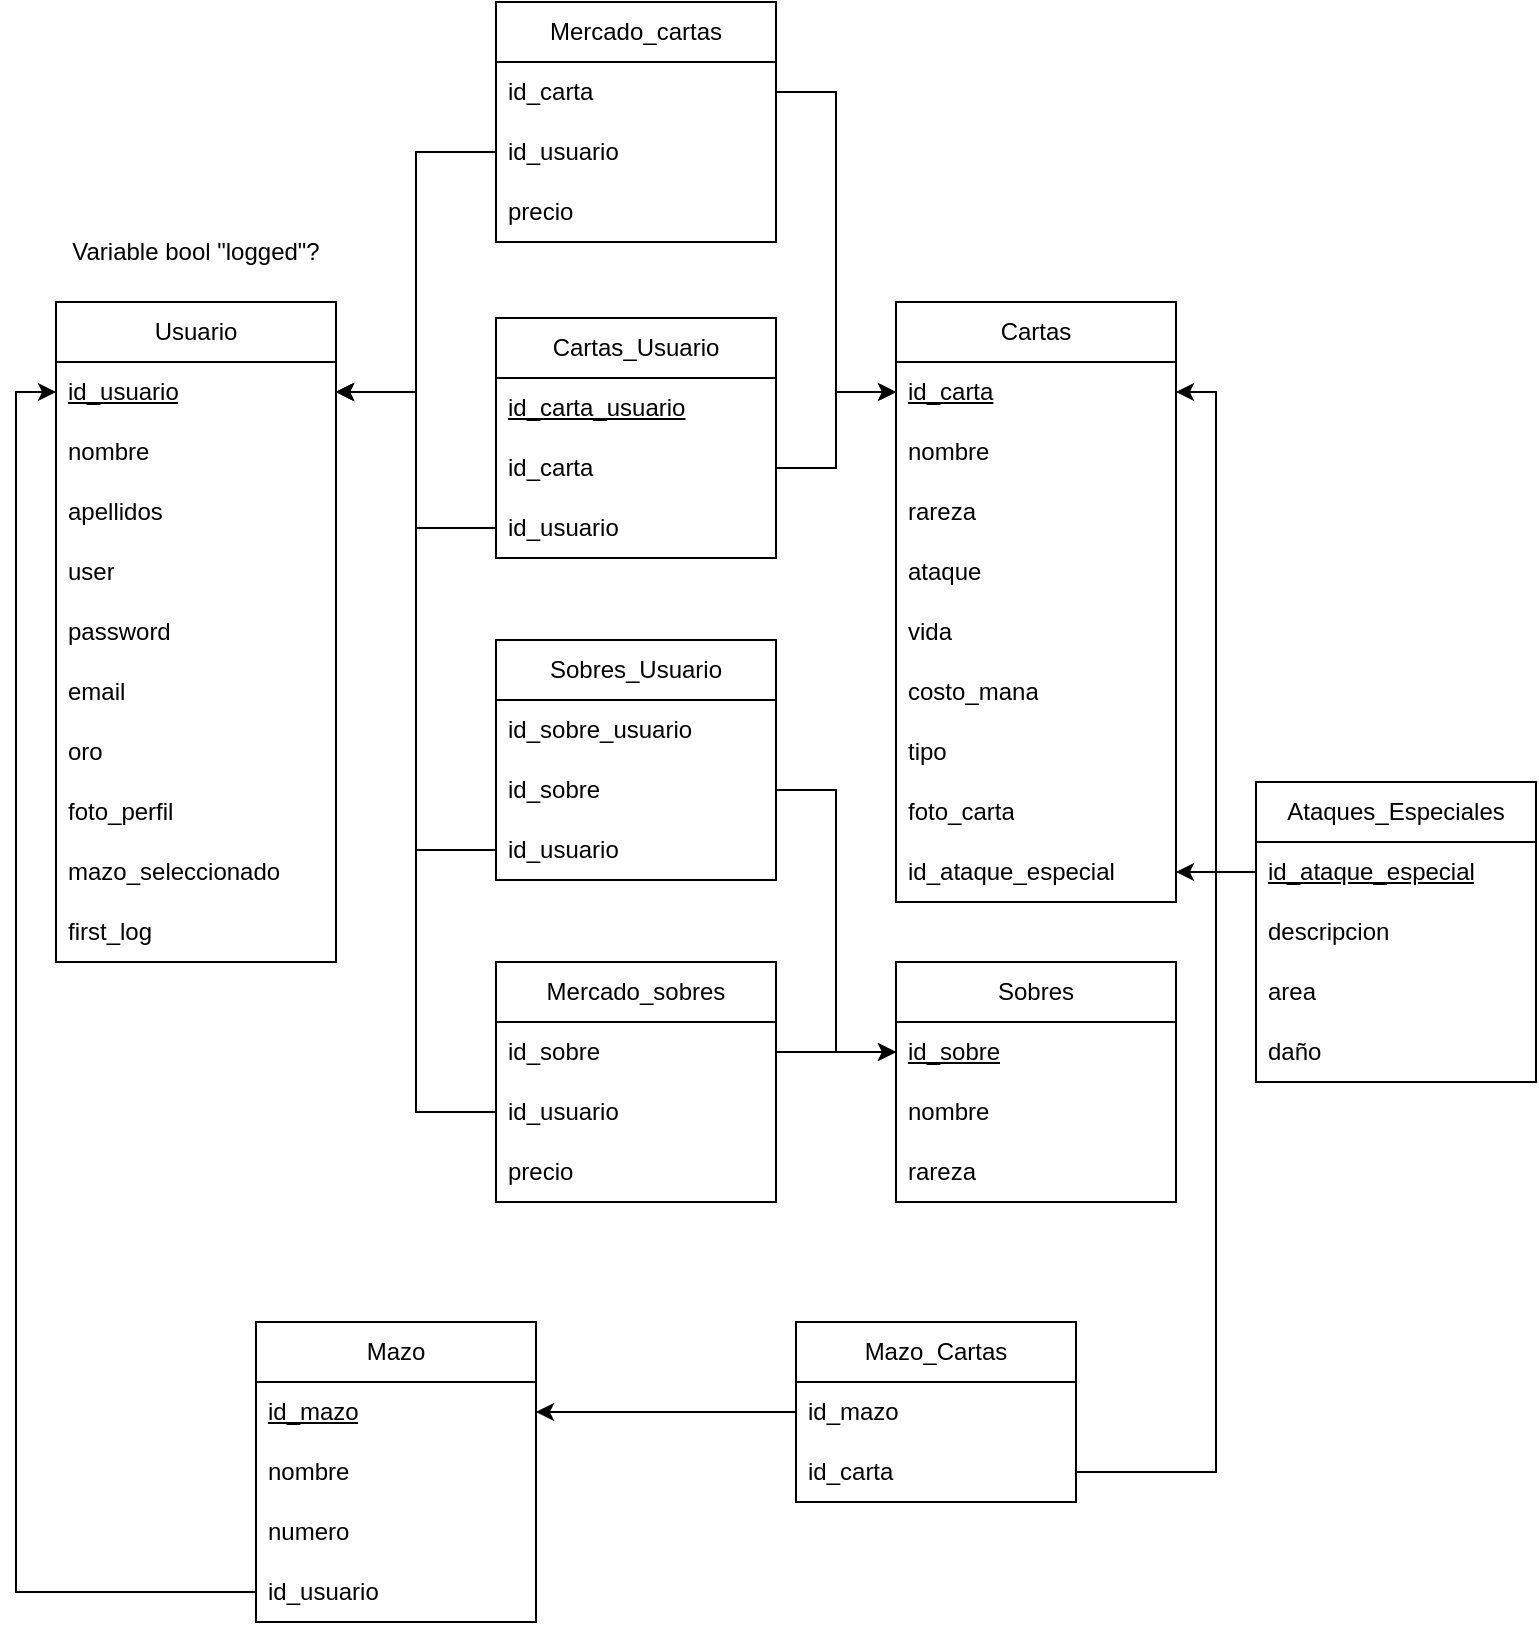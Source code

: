 <mxfile version="23.1.6" type="device">
  <diagram name="Página-1" id="8Rh8TaldC5bqIKxcD06b">
    <mxGraphModel dx="1050" dy="1733" grid="1" gridSize="10" guides="1" tooltips="1" connect="1" arrows="1" fold="1" page="1" pageScale="1" pageWidth="827" pageHeight="1169" math="0" shadow="0">
      <root>
        <mxCell id="0" />
        <mxCell id="1" parent="0" />
        <mxCell id="Ns8RzgzaMJ_QIvP4mt8l-1" value="Usuario" style="swimlane;fontStyle=0;childLayout=stackLayout;horizontal=1;startSize=30;horizontalStack=0;resizeParent=1;resizeParentMax=0;resizeLast=0;collapsible=1;marginBottom=0;whiteSpace=wrap;html=1;" parent="1" vertex="1">
          <mxGeometry x="60" y="90" width="140" height="330" as="geometry" />
        </mxCell>
        <mxCell id="Ns8RzgzaMJ_QIvP4mt8l-12" value="&lt;u&gt;id_usuario&lt;/u&gt;" style="text;strokeColor=none;fillColor=none;align=left;verticalAlign=middle;spacingLeft=4;spacingRight=4;overflow=hidden;points=[[0,0.5],[1,0.5]];portConstraint=eastwest;rotatable=0;whiteSpace=wrap;html=1;" parent="Ns8RzgzaMJ_QIvP4mt8l-1" vertex="1">
          <mxGeometry y="30" width="140" height="30" as="geometry" />
        </mxCell>
        <mxCell id="Ns8RzgzaMJ_QIvP4mt8l-2" value="nombre" style="text;strokeColor=none;fillColor=none;align=left;verticalAlign=middle;spacingLeft=4;spacingRight=4;overflow=hidden;points=[[0,0.5],[1,0.5]];portConstraint=eastwest;rotatable=0;whiteSpace=wrap;html=1;" parent="Ns8RzgzaMJ_QIvP4mt8l-1" vertex="1">
          <mxGeometry y="60" width="140" height="30" as="geometry" />
        </mxCell>
        <mxCell id="Ns8RzgzaMJ_QIvP4mt8l-14" value="apellidos" style="text;strokeColor=none;fillColor=none;align=left;verticalAlign=middle;spacingLeft=4;spacingRight=4;overflow=hidden;points=[[0,0.5],[1,0.5]];portConstraint=eastwest;rotatable=0;whiteSpace=wrap;html=1;" parent="Ns8RzgzaMJ_QIvP4mt8l-1" vertex="1">
          <mxGeometry y="90" width="140" height="30" as="geometry" />
        </mxCell>
        <mxCell id="Ns8RzgzaMJ_QIvP4mt8l-4" value="user" style="text;strokeColor=none;fillColor=none;align=left;verticalAlign=middle;spacingLeft=4;spacingRight=4;overflow=hidden;points=[[0,0.5],[1,0.5]];portConstraint=eastwest;rotatable=0;whiteSpace=wrap;html=1;" parent="Ns8RzgzaMJ_QIvP4mt8l-1" vertex="1">
          <mxGeometry y="120" width="140" height="30" as="geometry" />
        </mxCell>
        <mxCell id="Ns8RzgzaMJ_QIvP4mt8l-5" value="password" style="text;strokeColor=none;fillColor=none;align=left;verticalAlign=middle;spacingLeft=4;spacingRight=4;overflow=hidden;points=[[0,0.5],[1,0.5]];portConstraint=eastwest;rotatable=0;whiteSpace=wrap;html=1;" parent="Ns8RzgzaMJ_QIvP4mt8l-1" vertex="1">
          <mxGeometry y="150" width="140" height="30" as="geometry" />
        </mxCell>
        <mxCell id="Ns8RzgzaMJ_QIvP4mt8l-6" value="email" style="text;strokeColor=none;fillColor=none;align=left;verticalAlign=middle;spacingLeft=4;spacingRight=4;overflow=hidden;points=[[0,0.5],[1,0.5]];portConstraint=eastwest;rotatable=0;whiteSpace=wrap;html=1;" parent="Ns8RzgzaMJ_QIvP4mt8l-1" vertex="1">
          <mxGeometry y="180" width="140" height="30" as="geometry" />
        </mxCell>
        <mxCell id="Ns8RzgzaMJ_QIvP4mt8l-16" value="oro" style="text;strokeColor=none;fillColor=none;align=left;verticalAlign=middle;spacingLeft=4;spacingRight=4;overflow=hidden;points=[[0,0.5],[1,0.5]];portConstraint=eastwest;rotatable=0;whiteSpace=wrap;html=1;" parent="Ns8RzgzaMJ_QIvP4mt8l-1" vertex="1">
          <mxGeometry y="210" width="140" height="30" as="geometry" />
        </mxCell>
        <mxCell id="Ns8RzgzaMJ_QIvP4mt8l-18" value="foto_perfil" style="text;strokeColor=none;fillColor=none;align=left;verticalAlign=middle;spacingLeft=4;spacingRight=4;overflow=hidden;points=[[0,0.5],[1,0.5]];portConstraint=eastwest;rotatable=0;whiteSpace=wrap;html=1;" parent="Ns8RzgzaMJ_QIvP4mt8l-1" vertex="1">
          <mxGeometry y="240" width="140" height="30" as="geometry" />
        </mxCell>
        <mxCell id="-MSP2CegwJGiO8olLoE--1" value="mazo_seleccionado" style="text;strokeColor=none;fillColor=none;align=left;verticalAlign=middle;spacingLeft=4;spacingRight=4;overflow=hidden;points=[[0,0.5],[1,0.5]];portConstraint=eastwest;rotatable=0;whiteSpace=wrap;html=1;" parent="Ns8RzgzaMJ_QIvP4mt8l-1" vertex="1">
          <mxGeometry y="270" width="140" height="30" as="geometry" />
        </mxCell>
        <mxCell id="AtJvcEP8EGKitVutgksQ-8" value="first_log" style="text;strokeColor=none;fillColor=none;align=left;verticalAlign=middle;spacingLeft=4;spacingRight=4;overflow=hidden;points=[[0,0.5],[1,0.5]];portConstraint=eastwest;rotatable=0;whiteSpace=wrap;html=1;" vertex="1" parent="Ns8RzgzaMJ_QIvP4mt8l-1">
          <mxGeometry y="300" width="140" height="30" as="geometry" />
        </mxCell>
        <mxCell id="Ns8RzgzaMJ_QIvP4mt8l-7" value="Cartas" style="swimlane;fontStyle=0;childLayout=stackLayout;horizontal=1;startSize=30;horizontalStack=0;resizeParent=1;resizeParentMax=0;resizeLast=0;collapsible=1;marginBottom=0;whiteSpace=wrap;html=1;" parent="1" vertex="1">
          <mxGeometry x="480" y="90" width="140" height="300" as="geometry" />
        </mxCell>
        <mxCell id="Ns8RzgzaMJ_QIvP4mt8l-13" value="&lt;u&gt;id_carta&lt;/u&gt;" style="text;strokeColor=none;fillColor=none;align=left;verticalAlign=middle;spacingLeft=4;spacingRight=4;overflow=hidden;points=[[0,0.5],[1,0.5]];portConstraint=eastwest;rotatable=0;whiteSpace=wrap;html=1;" parent="Ns8RzgzaMJ_QIvP4mt8l-7" vertex="1">
          <mxGeometry y="30" width="140" height="30" as="geometry" />
        </mxCell>
        <mxCell id="Ns8RzgzaMJ_QIvP4mt8l-8" value="nombre" style="text;strokeColor=none;fillColor=none;align=left;verticalAlign=middle;spacingLeft=4;spacingRight=4;overflow=hidden;points=[[0,0.5],[1,0.5]];portConstraint=eastwest;rotatable=0;whiteSpace=wrap;html=1;" parent="Ns8RzgzaMJ_QIvP4mt8l-7" vertex="1">
          <mxGeometry y="60" width="140" height="30" as="geometry" />
        </mxCell>
        <mxCell id="Ns8RzgzaMJ_QIvP4mt8l-9" value="rareza" style="text;strokeColor=none;fillColor=none;align=left;verticalAlign=middle;spacingLeft=4;spacingRight=4;overflow=hidden;points=[[0,0.5],[1,0.5]];portConstraint=eastwest;rotatable=0;whiteSpace=wrap;html=1;" parent="Ns8RzgzaMJ_QIvP4mt8l-7" vertex="1">
          <mxGeometry y="90" width="140" height="30" as="geometry" />
        </mxCell>
        <mxCell id="Ns8RzgzaMJ_QIvP4mt8l-10" value="ataque" style="text;strokeColor=none;fillColor=none;align=left;verticalAlign=middle;spacingLeft=4;spacingRight=4;overflow=hidden;points=[[0,0.5],[1,0.5]];portConstraint=eastwest;rotatable=0;whiteSpace=wrap;html=1;" parent="Ns8RzgzaMJ_QIvP4mt8l-7" vertex="1">
          <mxGeometry y="120" width="140" height="30" as="geometry" />
        </mxCell>
        <mxCell id="Ns8RzgzaMJ_QIvP4mt8l-55" value="vida" style="text;strokeColor=none;fillColor=none;align=left;verticalAlign=middle;spacingLeft=4;spacingRight=4;overflow=hidden;points=[[0,0.5],[1,0.5]];portConstraint=eastwest;rotatable=0;whiteSpace=wrap;html=1;" parent="Ns8RzgzaMJ_QIvP4mt8l-7" vertex="1">
          <mxGeometry y="150" width="140" height="30" as="geometry" />
        </mxCell>
        <mxCell id="Ns8RzgzaMJ_QIvP4mt8l-15" value="costo_mana" style="text;strokeColor=none;fillColor=none;align=left;verticalAlign=middle;spacingLeft=4;spacingRight=4;overflow=hidden;points=[[0,0.5],[1,0.5]];portConstraint=eastwest;rotatable=0;whiteSpace=wrap;html=1;" parent="Ns8RzgzaMJ_QIvP4mt8l-7" vertex="1">
          <mxGeometry y="180" width="140" height="30" as="geometry" />
        </mxCell>
        <mxCell id="Ns8RzgzaMJ_QIvP4mt8l-17" value="tipo" style="text;strokeColor=none;fillColor=none;align=left;verticalAlign=middle;spacingLeft=4;spacingRight=4;overflow=hidden;points=[[0,0.5],[1,0.5]];portConstraint=eastwest;rotatable=0;whiteSpace=wrap;html=1;" parent="Ns8RzgzaMJ_QIvP4mt8l-7" vertex="1">
          <mxGeometry y="210" width="140" height="30" as="geometry" />
        </mxCell>
        <mxCell id="Ns8RzgzaMJ_QIvP4mt8l-20" value="foto_carta" style="text;strokeColor=none;fillColor=none;align=left;verticalAlign=middle;spacingLeft=4;spacingRight=4;overflow=hidden;points=[[0,0.5],[1,0.5]];portConstraint=eastwest;rotatable=0;whiteSpace=wrap;html=1;" parent="Ns8RzgzaMJ_QIvP4mt8l-7" vertex="1">
          <mxGeometry y="240" width="140" height="30" as="geometry" />
        </mxCell>
        <mxCell id="AtJvcEP8EGKitVutgksQ-1" value="id_ataque_especial" style="text;strokeColor=none;fillColor=none;align=left;verticalAlign=middle;spacingLeft=4;spacingRight=4;overflow=hidden;points=[[0,0.5],[1,0.5]];portConstraint=eastwest;rotatable=0;whiteSpace=wrap;html=1;" vertex="1" parent="Ns8RzgzaMJ_QIvP4mt8l-7">
          <mxGeometry y="270" width="140" height="30" as="geometry" />
        </mxCell>
        <mxCell id="Ns8RzgzaMJ_QIvP4mt8l-22" value="Cartas_Usuario" style="swimlane;fontStyle=0;childLayout=stackLayout;horizontal=1;startSize=30;horizontalStack=0;resizeParent=1;resizeParentMax=0;resizeLast=0;collapsible=1;marginBottom=0;whiteSpace=wrap;html=1;" parent="1" vertex="1">
          <mxGeometry x="280" y="98" width="140" height="120" as="geometry" />
        </mxCell>
        <mxCell id="Ns8RzgzaMJ_QIvP4mt8l-23" value="&lt;u&gt;id_carta_usuario&lt;/u&gt;" style="text;strokeColor=none;fillColor=none;align=left;verticalAlign=middle;spacingLeft=4;spacingRight=4;overflow=hidden;points=[[0,0.5],[1,0.5]];portConstraint=eastwest;rotatable=0;whiteSpace=wrap;html=1;" parent="Ns8RzgzaMJ_QIvP4mt8l-22" vertex="1">
          <mxGeometry y="30" width="140" height="30" as="geometry" />
        </mxCell>
        <mxCell id="Ns8RzgzaMJ_QIvP4mt8l-24" value="id_carta" style="text;strokeColor=none;fillColor=none;align=left;verticalAlign=middle;spacingLeft=4;spacingRight=4;overflow=hidden;points=[[0,0.5],[1,0.5]];portConstraint=eastwest;rotatable=0;whiteSpace=wrap;html=1;" parent="Ns8RzgzaMJ_QIvP4mt8l-22" vertex="1">
          <mxGeometry y="60" width="140" height="30" as="geometry" />
        </mxCell>
        <mxCell id="Ns8RzgzaMJ_QIvP4mt8l-25" value="id_usuario" style="text;strokeColor=none;fillColor=none;align=left;verticalAlign=middle;spacingLeft=4;spacingRight=4;overflow=hidden;points=[[0,0.5],[1,0.5]];portConstraint=eastwest;rotatable=0;whiteSpace=wrap;html=1;" parent="Ns8RzgzaMJ_QIvP4mt8l-22" vertex="1">
          <mxGeometry y="90" width="140" height="30" as="geometry" />
        </mxCell>
        <mxCell id="Ns8RzgzaMJ_QIvP4mt8l-27" value="Variable bool &quot;logged&quot;?" style="text;html=1;align=center;verticalAlign=middle;whiteSpace=wrap;rounded=0;" parent="1" vertex="1">
          <mxGeometry x="65" y="50" width="130" height="30" as="geometry" />
        </mxCell>
        <mxCell id="Ns8RzgzaMJ_QIvP4mt8l-28" value="Sobres" style="swimlane;fontStyle=0;childLayout=stackLayout;horizontal=1;startSize=30;horizontalStack=0;resizeParent=1;resizeParentMax=0;resizeLast=0;collapsible=1;marginBottom=0;whiteSpace=wrap;html=1;" parent="1" vertex="1">
          <mxGeometry x="480" y="420" width="140" height="120" as="geometry" />
        </mxCell>
        <mxCell id="Ns8RzgzaMJ_QIvP4mt8l-29" value="&lt;u&gt;id_sobre&lt;/u&gt;" style="text;strokeColor=none;fillColor=none;align=left;verticalAlign=middle;spacingLeft=4;spacingRight=4;overflow=hidden;points=[[0,0.5],[1,0.5]];portConstraint=eastwest;rotatable=0;whiteSpace=wrap;html=1;" parent="Ns8RzgzaMJ_QIvP4mt8l-28" vertex="1">
          <mxGeometry y="30" width="140" height="30" as="geometry" />
        </mxCell>
        <mxCell id="Ns8RzgzaMJ_QIvP4mt8l-30" value="nombre" style="text;strokeColor=none;fillColor=none;align=left;verticalAlign=middle;spacingLeft=4;spacingRight=4;overflow=hidden;points=[[0,0.5],[1,0.5]];portConstraint=eastwest;rotatable=0;whiteSpace=wrap;html=1;" parent="Ns8RzgzaMJ_QIvP4mt8l-28" vertex="1">
          <mxGeometry y="60" width="140" height="30" as="geometry" />
        </mxCell>
        <mxCell id="Ns8RzgzaMJ_QIvP4mt8l-31" value="rareza" style="text;strokeColor=none;fillColor=none;align=left;verticalAlign=middle;spacingLeft=4;spacingRight=4;overflow=hidden;points=[[0,0.5],[1,0.5]];portConstraint=eastwest;rotatable=0;whiteSpace=wrap;html=1;" parent="Ns8RzgzaMJ_QIvP4mt8l-28" vertex="1">
          <mxGeometry y="90" width="140" height="30" as="geometry" />
        </mxCell>
        <mxCell id="Ns8RzgzaMJ_QIvP4mt8l-32" value="Sobres_Usuario" style="swimlane;fontStyle=0;childLayout=stackLayout;horizontal=1;startSize=30;horizontalStack=0;resizeParent=1;resizeParentMax=0;resizeLast=0;collapsible=1;marginBottom=0;whiteSpace=wrap;html=1;" parent="1" vertex="1">
          <mxGeometry x="280" y="259" width="140" height="120" as="geometry" />
        </mxCell>
        <mxCell id="Ns8RzgzaMJ_QIvP4mt8l-33" value="id_sobre_usuario" style="text;strokeColor=none;fillColor=none;align=left;verticalAlign=middle;spacingLeft=4;spacingRight=4;overflow=hidden;points=[[0,0.5],[1,0.5]];portConstraint=eastwest;rotatable=0;whiteSpace=wrap;html=1;" parent="Ns8RzgzaMJ_QIvP4mt8l-32" vertex="1">
          <mxGeometry y="30" width="140" height="30" as="geometry" />
        </mxCell>
        <mxCell id="Ns8RzgzaMJ_QIvP4mt8l-34" value="id_sobre" style="text;strokeColor=none;fillColor=none;align=left;verticalAlign=middle;spacingLeft=4;spacingRight=4;overflow=hidden;points=[[0,0.5],[1,0.5]];portConstraint=eastwest;rotatable=0;whiteSpace=wrap;html=1;" parent="Ns8RzgzaMJ_QIvP4mt8l-32" vertex="1">
          <mxGeometry y="60" width="140" height="30" as="geometry" />
        </mxCell>
        <mxCell id="Ns8RzgzaMJ_QIvP4mt8l-35" value="id_usuario" style="text;strokeColor=none;fillColor=none;align=left;verticalAlign=middle;spacingLeft=4;spacingRight=4;overflow=hidden;points=[[0,0.5],[1,0.5]];portConstraint=eastwest;rotatable=0;whiteSpace=wrap;html=1;" parent="Ns8RzgzaMJ_QIvP4mt8l-32" vertex="1">
          <mxGeometry y="90" width="140" height="30" as="geometry" />
        </mxCell>
        <mxCell id="Ns8RzgzaMJ_QIvP4mt8l-36" style="edgeStyle=orthogonalEdgeStyle;rounded=0;orthogonalLoop=1;jettySize=auto;html=1;entryX=1;entryY=0.5;entryDx=0;entryDy=0;" parent="1" source="Ns8RzgzaMJ_QIvP4mt8l-25" target="Ns8RzgzaMJ_QIvP4mt8l-12" edge="1">
          <mxGeometry relative="1" as="geometry" />
        </mxCell>
        <mxCell id="Ns8RzgzaMJ_QIvP4mt8l-37" style="edgeStyle=orthogonalEdgeStyle;rounded=0;orthogonalLoop=1;jettySize=auto;html=1;entryX=0;entryY=0.5;entryDx=0;entryDy=0;" parent="1" source="Ns8RzgzaMJ_QIvP4mt8l-24" target="Ns8RzgzaMJ_QIvP4mt8l-13" edge="1">
          <mxGeometry relative="1" as="geometry" />
        </mxCell>
        <mxCell id="Ns8RzgzaMJ_QIvP4mt8l-38" style="edgeStyle=orthogonalEdgeStyle;rounded=0;orthogonalLoop=1;jettySize=auto;html=1;entryX=1;entryY=0.5;entryDx=0;entryDy=0;" parent="1" source="Ns8RzgzaMJ_QIvP4mt8l-35" target="Ns8RzgzaMJ_QIvP4mt8l-12" edge="1">
          <mxGeometry relative="1" as="geometry" />
        </mxCell>
        <mxCell id="Ns8RzgzaMJ_QIvP4mt8l-39" style="edgeStyle=orthogonalEdgeStyle;rounded=0;orthogonalLoop=1;jettySize=auto;html=1;entryX=0;entryY=0.5;entryDx=0;entryDy=0;" parent="1" source="Ns8RzgzaMJ_QIvP4mt8l-34" target="Ns8RzgzaMJ_QIvP4mt8l-29" edge="1">
          <mxGeometry relative="1" as="geometry" />
        </mxCell>
        <mxCell id="Ns8RzgzaMJ_QIvP4mt8l-41" value="Mercado_cartas" style="swimlane;fontStyle=0;childLayout=stackLayout;horizontal=1;startSize=30;horizontalStack=0;resizeParent=1;resizeParentMax=0;resizeLast=0;collapsible=1;marginBottom=0;whiteSpace=wrap;html=1;" parent="1" vertex="1">
          <mxGeometry x="280" y="-60" width="140" height="120" as="geometry" />
        </mxCell>
        <mxCell id="Ns8RzgzaMJ_QIvP4mt8l-42" value="id_carta" style="text;strokeColor=none;fillColor=none;align=left;verticalAlign=middle;spacingLeft=4;spacingRight=4;overflow=hidden;points=[[0,0.5],[1,0.5]];portConstraint=eastwest;rotatable=0;whiteSpace=wrap;html=1;" parent="Ns8RzgzaMJ_QIvP4mt8l-41" vertex="1">
          <mxGeometry y="30" width="140" height="30" as="geometry" />
        </mxCell>
        <mxCell id="Ns8RzgzaMJ_QIvP4mt8l-43" value="id_usuario" style="text;strokeColor=none;fillColor=none;align=left;verticalAlign=middle;spacingLeft=4;spacingRight=4;overflow=hidden;points=[[0,0.5],[1,0.5]];portConstraint=eastwest;rotatable=0;whiteSpace=wrap;html=1;" parent="Ns8RzgzaMJ_QIvP4mt8l-41" vertex="1">
          <mxGeometry y="60" width="140" height="30" as="geometry" />
        </mxCell>
        <mxCell id="Ns8RzgzaMJ_QIvP4mt8l-44" value="precio" style="text;strokeColor=none;fillColor=none;align=left;verticalAlign=middle;spacingLeft=4;spacingRight=4;overflow=hidden;points=[[0,0.5],[1,0.5]];portConstraint=eastwest;rotatable=0;whiteSpace=wrap;html=1;" parent="Ns8RzgzaMJ_QIvP4mt8l-41" vertex="1">
          <mxGeometry y="90" width="140" height="30" as="geometry" />
        </mxCell>
        <mxCell id="Ns8RzgzaMJ_QIvP4mt8l-45" style="edgeStyle=orthogonalEdgeStyle;rounded=0;orthogonalLoop=1;jettySize=auto;html=1;entryX=1;entryY=0.5;entryDx=0;entryDy=0;" parent="1" source="Ns8RzgzaMJ_QIvP4mt8l-43" target="Ns8RzgzaMJ_QIvP4mt8l-12" edge="1">
          <mxGeometry relative="1" as="geometry" />
        </mxCell>
        <mxCell id="Ns8RzgzaMJ_QIvP4mt8l-46" style="edgeStyle=orthogonalEdgeStyle;rounded=0;orthogonalLoop=1;jettySize=auto;html=1;entryX=0;entryY=0.5;entryDx=0;entryDy=0;" parent="1" source="Ns8RzgzaMJ_QIvP4mt8l-42" target="Ns8RzgzaMJ_QIvP4mt8l-13" edge="1">
          <mxGeometry relative="1" as="geometry" />
        </mxCell>
        <mxCell id="Ns8RzgzaMJ_QIvP4mt8l-47" value="Mercado_sobres" style="swimlane;fontStyle=0;childLayout=stackLayout;horizontal=1;startSize=30;horizontalStack=0;resizeParent=1;resizeParentMax=0;resizeLast=0;collapsible=1;marginBottom=0;whiteSpace=wrap;html=1;" parent="1" vertex="1">
          <mxGeometry x="280" y="420" width="140" height="120" as="geometry" />
        </mxCell>
        <mxCell id="Ns8RzgzaMJ_QIvP4mt8l-48" value="id_sobre" style="text;strokeColor=none;fillColor=none;align=left;verticalAlign=middle;spacingLeft=4;spacingRight=4;overflow=hidden;points=[[0,0.5],[1,0.5]];portConstraint=eastwest;rotatable=0;whiteSpace=wrap;html=1;" parent="Ns8RzgzaMJ_QIvP4mt8l-47" vertex="1">
          <mxGeometry y="30" width="140" height="30" as="geometry" />
        </mxCell>
        <mxCell id="Ns8RzgzaMJ_QIvP4mt8l-49" value="id_usuario" style="text;strokeColor=none;fillColor=none;align=left;verticalAlign=middle;spacingLeft=4;spacingRight=4;overflow=hidden;points=[[0,0.5],[1,0.5]];portConstraint=eastwest;rotatable=0;whiteSpace=wrap;html=1;" parent="Ns8RzgzaMJ_QIvP4mt8l-47" vertex="1">
          <mxGeometry y="60" width="140" height="30" as="geometry" />
        </mxCell>
        <mxCell id="Ns8RzgzaMJ_QIvP4mt8l-50" value="precio" style="text;strokeColor=none;fillColor=none;align=left;verticalAlign=middle;spacingLeft=4;spacingRight=4;overflow=hidden;points=[[0,0.5],[1,0.5]];portConstraint=eastwest;rotatable=0;whiteSpace=wrap;html=1;" parent="Ns8RzgzaMJ_QIvP4mt8l-47" vertex="1">
          <mxGeometry y="90" width="140" height="30" as="geometry" />
        </mxCell>
        <mxCell id="Ns8RzgzaMJ_QIvP4mt8l-51" style="edgeStyle=orthogonalEdgeStyle;rounded=0;orthogonalLoop=1;jettySize=auto;html=1;entryX=0;entryY=0.5;entryDx=0;entryDy=0;" parent="1" source="Ns8RzgzaMJ_QIvP4mt8l-48" target="Ns8RzgzaMJ_QIvP4mt8l-29" edge="1">
          <mxGeometry relative="1" as="geometry" />
        </mxCell>
        <mxCell id="Ns8RzgzaMJ_QIvP4mt8l-52" style="edgeStyle=orthogonalEdgeStyle;rounded=0;orthogonalLoop=1;jettySize=auto;html=1;entryX=1;entryY=0.5;entryDx=0;entryDy=0;" parent="1" source="Ns8RzgzaMJ_QIvP4mt8l-49" target="Ns8RzgzaMJ_QIvP4mt8l-12" edge="1">
          <mxGeometry relative="1" as="geometry" />
        </mxCell>
        <mxCell id="-MSP2CegwJGiO8olLoE--2" value="Mazo" style="swimlane;fontStyle=0;childLayout=stackLayout;horizontal=1;startSize=30;horizontalStack=0;resizeParent=1;resizeParentMax=0;resizeLast=0;collapsible=1;marginBottom=0;whiteSpace=wrap;html=1;" parent="1" vertex="1">
          <mxGeometry x="160" y="600" width="140" height="150" as="geometry" />
        </mxCell>
        <mxCell id="-MSP2CegwJGiO8olLoE--3" value="&lt;u&gt;id_mazo&lt;/u&gt;" style="text;strokeColor=none;fillColor=none;align=left;verticalAlign=middle;spacingLeft=4;spacingRight=4;overflow=hidden;points=[[0,0.5],[1,0.5]];portConstraint=eastwest;rotatable=0;whiteSpace=wrap;html=1;" parent="-MSP2CegwJGiO8olLoE--2" vertex="1">
          <mxGeometry y="30" width="140" height="30" as="geometry" />
        </mxCell>
        <mxCell id="-MSP2CegwJGiO8olLoE--4" value="nombre" style="text;strokeColor=none;fillColor=none;align=left;verticalAlign=middle;spacingLeft=4;spacingRight=4;overflow=hidden;points=[[0,0.5],[1,0.5]];portConstraint=eastwest;rotatable=0;whiteSpace=wrap;html=1;" parent="-MSP2CegwJGiO8olLoE--2" vertex="1">
          <mxGeometry y="60" width="140" height="30" as="geometry" />
        </mxCell>
        <mxCell id="-MSP2CegwJGiO8olLoE--5" value="numero" style="text;strokeColor=none;fillColor=none;align=left;verticalAlign=middle;spacingLeft=4;spacingRight=4;overflow=hidden;points=[[0,0.5],[1,0.5]];portConstraint=eastwest;rotatable=0;whiteSpace=wrap;html=1;" parent="-MSP2CegwJGiO8olLoE--2" vertex="1">
          <mxGeometry y="90" width="140" height="30" as="geometry" />
        </mxCell>
        <mxCell id="-MSP2CegwJGiO8olLoE--6" value="id_usuario" style="text;strokeColor=none;fillColor=none;align=left;verticalAlign=middle;spacingLeft=4;spacingRight=4;overflow=hidden;points=[[0,0.5],[1,0.5]];portConstraint=eastwest;rotatable=0;whiteSpace=wrap;html=1;" parent="-MSP2CegwJGiO8olLoE--2" vertex="1">
          <mxGeometry y="120" width="140" height="30" as="geometry" />
        </mxCell>
        <mxCell id="-MSP2CegwJGiO8olLoE--7" value="Mazo_Cartas" style="swimlane;fontStyle=0;childLayout=stackLayout;horizontal=1;startSize=30;horizontalStack=0;resizeParent=1;resizeParentMax=0;resizeLast=0;collapsible=1;marginBottom=0;whiteSpace=wrap;html=1;" parent="1" vertex="1">
          <mxGeometry x="430" y="600" width="140" height="90" as="geometry" />
        </mxCell>
        <mxCell id="-MSP2CegwJGiO8olLoE--8" value="id_mazo" style="text;strokeColor=none;fillColor=none;align=left;verticalAlign=middle;spacingLeft=4;spacingRight=4;overflow=hidden;points=[[0,0.5],[1,0.5]];portConstraint=eastwest;rotatable=0;whiteSpace=wrap;html=1;" parent="-MSP2CegwJGiO8olLoE--7" vertex="1">
          <mxGeometry y="30" width="140" height="30" as="geometry" />
        </mxCell>
        <mxCell id="-MSP2CegwJGiO8olLoE--9" value="id_carta" style="text;strokeColor=none;fillColor=none;align=left;verticalAlign=middle;spacingLeft=4;spacingRight=4;overflow=hidden;points=[[0,0.5],[1,0.5]];portConstraint=eastwest;rotatable=0;whiteSpace=wrap;html=1;" parent="-MSP2CegwJGiO8olLoE--7" vertex="1">
          <mxGeometry y="60" width="140" height="30" as="geometry" />
        </mxCell>
        <mxCell id="-MSP2CegwJGiO8olLoE--11" style="edgeStyle=orthogonalEdgeStyle;rounded=0;orthogonalLoop=1;jettySize=auto;html=1;" parent="1" source="-MSP2CegwJGiO8olLoE--8" target="-MSP2CegwJGiO8olLoE--3" edge="1">
          <mxGeometry relative="1" as="geometry" />
        </mxCell>
        <mxCell id="-MSP2CegwJGiO8olLoE--12" style="edgeStyle=orthogonalEdgeStyle;rounded=0;orthogonalLoop=1;jettySize=auto;html=1;entryX=1;entryY=0.5;entryDx=0;entryDy=0;" parent="1" source="-MSP2CegwJGiO8olLoE--9" target="Ns8RzgzaMJ_QIvP4mt8l-13" edge="1">
          <mxGeometry relative="1" as="geometry" />
        </mxCell>
        <mxCell id="-MSP2CegwJGiO8olLoE--13" style="edgeStyle=orthogonalEdgeStyle;rounded=0;orthogonalLoop=1;jettySize=auto;html=1;entryX=0;entryY=0.5;entryDx=0;entryDy=0;" parent="1" source="-MSP2CegwJGiO8olLoE--6" target="Ns8RzgzaMJ_QIvP4mt8l-12" edge="1">
          <mxGeometry relative="1" as="geometry" />
        </mxCell>
        <mxCell id="AtJvcEP8EGKitVutgksQ-2" value="Ataques_Especiales" style="swimlane;fontStyle=0;childLayout=stackLayout;horizontal=1;startSize=30;horizontalStack=0;resizeParent=1;resizeParentMax=0;resizeLast=0;collapsible=1;marginBottom=0;whiteSpace=wrap;html=1;" vertex="1" parent="1">
          <mxGeometry x="660" y="330" width="140" height="150" as="geometry" />
        </mxCell>
        <mxCell id="AtJvcEP8EGKitVutgksQ-3" value="&lt;u&gt;id_ataque_especial&lt;/u&gt;" style="text;strokeColor=none;fillColor=none;align=left;verticalAlign=middle;spacingLeft=4;spacingRight=4;overflow=hidden;points=[[0,0.5],[1,0.5]];portConstraint=eastwest;rotatable=0;whiteSpace=wrap;html=1;" vertex="1" parent="AtJvcEP8EGKitVutgksQ-2">
          <mxGeometry y="30" width="140" height="30" as="geometry" />
        </mxCell>
        <mxCell id="AtJvcEP8EGKitVutgksQ-4" value="descripcion" style="text;strokeColor=none;fillColor=none;align=left;verticalAlign=middle;spacingLeft=4;spacingRight=4;overflow=hidden;points=[[0,0.5],[1,0.5]];portConstraint=eastwest;rotatable=0;whiteSpace=wrap;html=1;" vertex="1" parent="AtJvcEP8EGKitVutgksQ-2">
          <mxGeometry y="60" width="140" height="30" as="geometry" />
        </mxCell>
        <mxCell id="AtJvcEP8EGKitVutgksQ-5" value="area" style="text;strokeColor=none;fillColor=none;align=left;verticalAlign=middle;spacingLeft=4;spacingRight=4;overflow=hidden;points=[[0,0.5],[1,0.5]];portConstraint=eastwest;rotatable=0;whiteSpace=wrap;html=1;" vertex="1" parent="AtJvcEP8EGKitVutgksQ-2">
          <mxGeometry y="90" width="140" height="30" as="geometry" />
        </mxCell>
        <mxCell id="AtJvcEP8EGKitVutgksQ-6" value="daño" style="text;strokeColor=none;fillColor=none;align=left;verticalAlign=middle;spacingLeft=4;spacingRight=4;overflow=hidden;points=[[0,0.5],[1,0.5]];portConstraint=eastwest;rotatable=0;whiteSpace=wrap;html=1;" vertex="1" parent="AtJvcEP8EGKitVutgksQ-2">
          <mxGeometry y="120" width="140" height="30" as="geometry" />
        </mxCell>
        <mxCell id="AtJvcEP8EGKitVutgksQ-7" style="edgeStyle=orthogonalEdgeStyle;rounded=0;orthogonalLoop=1;jettySize=auto;html=1;entryX=1;entryY=0.5;entryDx=0;entryDy=0;" edge="1" parent="1" source="AtJvcEP8EGKitVutgksQ-3" target="AtJvcEP8EGKitVutgksQ-1">
          <mxGeometry relative="1" as="geometry" />
        </mxCell>
      </root>
    </mxGraphModel>
  </diagram>
</mxfile>
